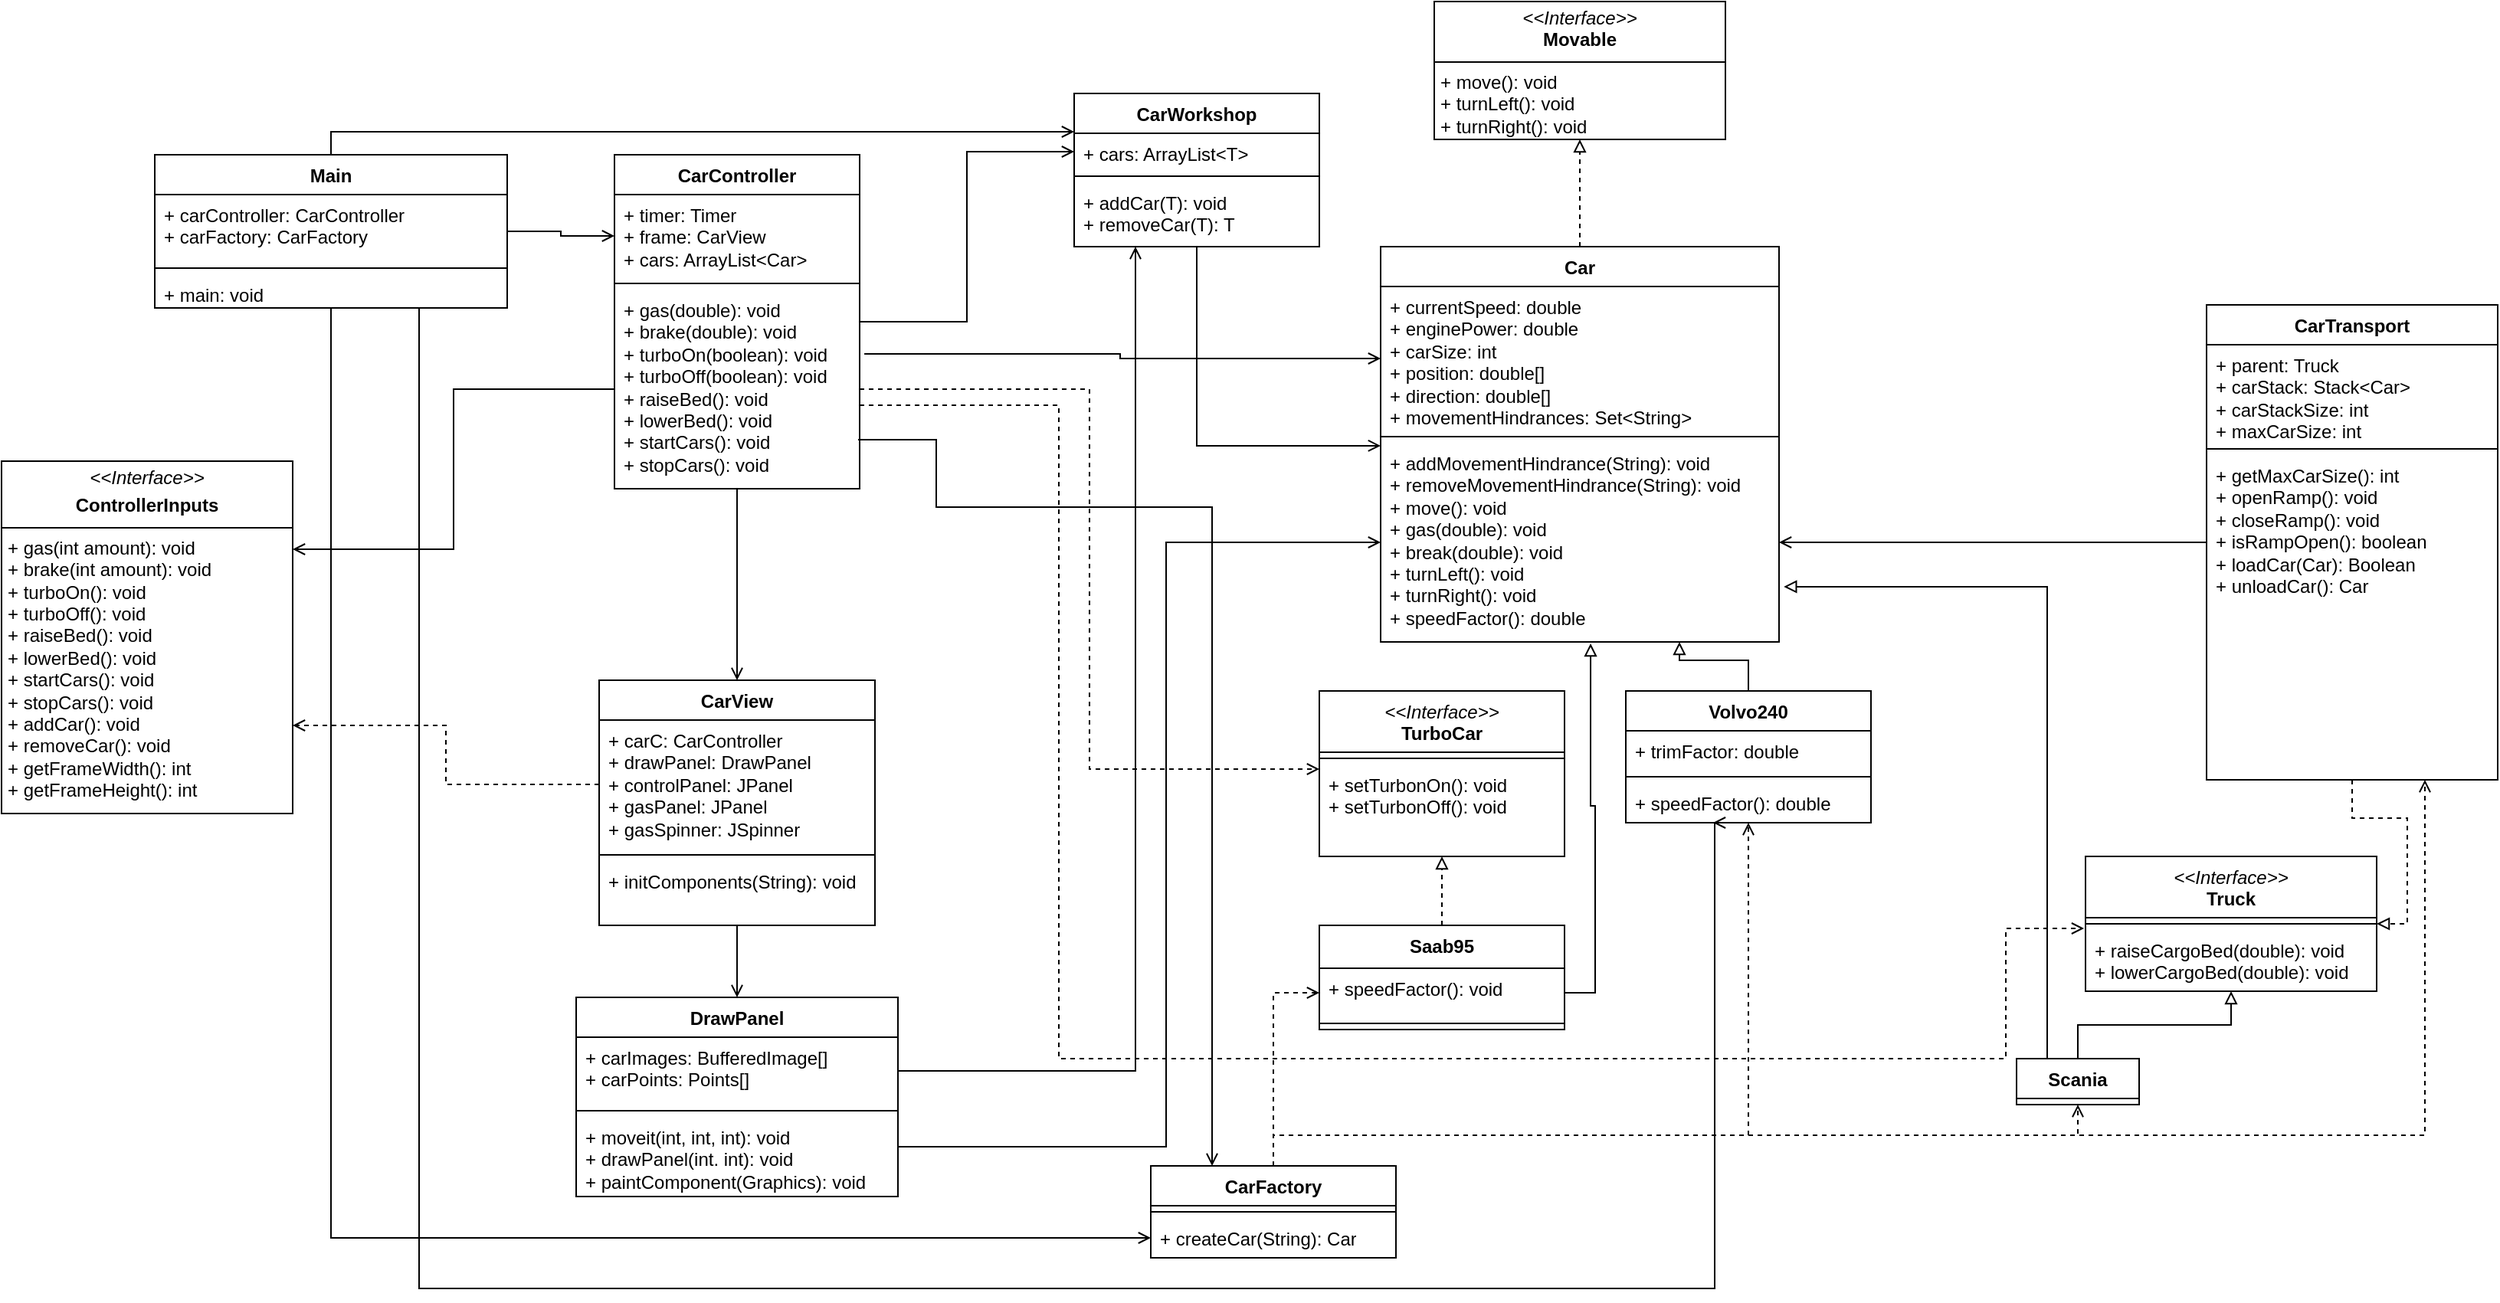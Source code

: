 <mxfile version="26.0.15">
  <diagram name="Page-1" id="e7e014a7-5840-1c2e-5031-d8a46d1fe8dd">
    <mxGraphModel dx="2537" dy="1616" grid="1" gridSize="10" guides="1" tooltips="1" connect="1" arrows="1" fold="1" page="1" pageScale="1" pageWidth="1169" pageHeight="826" background="none" math="0" shadow="0">
      <root>
        <mxCell id="0" />
        <mxCell id="1" parent="0" />
        <mxCell id="U5L8bIT946rRlEJdHNtD-132" style="edgeStyle=orthogonalEdgeStyle;rounded=0;orthogonalLoop=1;jettySize=auto;html=1;exitX=0.5;exitY=0;exitDx=0;exitDy=0;entryX=0.5;entryY=1;entryDx=0;entryDy=0;endArrow=block;endFill=0;dashed=1;" parent="1" source="U5L8bIT946rRlEJdHNtD-73" target="U5L8bIT946rRlEJdHNtD-166" edge="1">
          <mxGeometry relative="1" as="geometry">
            <mxPoint x="570" y="-180" as="targetPoint" />
          </mxGeometry>
        </mxCell>
        <mxCell id="U5L8bIT946rRlEJdHNtD-73" value="Car" style="swimlane;fontStyle=1;align=center;verticalAlign=top;childLayout=stackLayout;horizontal=1;startSize=26;horizontalStack=0;resizeParent=1;resizeParentMax=0;resizeLast=0;collapsible=1;marginBottom=0;whiteSpace=wrap;html=1;" parent="1" vertex="1">
          <mxGeometry x="440" y="-30" width="260" height="258" as="geometry" />
        </mxCell>
        <mxCell id="U5L8bIT946rRlEJdHNtD-74" value="&lt;div&gt;+ currentSpeed: double&lt;/div&gt;&lt;div&gt;+ enginePower: double&lt;/div&gt;&lt;div&gt;+ carSize: int&lt;div&gt;&lt;/div&gt;&lt;div&gt;+ position: double[]&lt;/div&gt;&lt;div&gt;+ direction: double[]&lt;div&gt;+ movementHindrances: Set&amp;lt;String&amp;gt;&lt;/div&gt;&lt;/div&gt;&lt;/div&gt;" style="text;strokeColor=none;fillColor=none;align=left;verticalAlign=top;spacingLeft=4;spacingRight=4;overflow=hidden;rotatable=0;points=[[0,0.5],[1,0.5]];portConstraint=eastwest;whiteSpace=wrap;html=1;" parent="U5L8bIT946rRlEJdHNtD-73" vertex="1">
          <mxGeometry y="26" width="260" height="94" as="geometry" />
        </mxCell>
        <mxCell id="U5L8bIT946rRlEJdHNtD-75" value="" style="line;strokeWidth=1;fillColor=none;align=left;verticalAlign=middle;spacingTop=-1;spacingLeft=3;spacingRight=3;rotatable=0;labelPosition=right;points=[];portConstraint=eastwest;strokeColor=inherit;" parent="U5L8bIT946rRlEJdHNtD-73" vertex="1">
          <mxGeometry y="120" width="260" height="8" as="geometry" />
        </mxCell>
        <mxCell id="U5L8bIT946rRlEJdHNtD-76" value="&lt;div&gt;+ addMovementHindrance(String): void&lt;/div&gt;&lt;div&gt;&lt;div&gt;+ removeMovementHindrance(String): void&lt;br&gt;&lt;div&gt;+ move(): void&lt;/div&gt;&lt;div&gt;&lt;div&gt;+ gas(double): void&lt;/div&gt;&lt;div&gt;&lt;div&gt;+ break(double): void&lt;/div&gt;&lt;div&gt;+ turnLeft(): void&lt;/div&gt;&lt;div&gt;+ turnRight(): void&lt;/div&gt;&lt;/div&gt;+ speedFactor(): double&lt;/div&gt;&lt;/div&gt;&lt;/div&gt;" style="text;strokeColor=none;fillColor=none;align=left;verticalAlign=top;spacingLeft=4;spacingRight=4;overflow=hidden;rotatable=0;points=[[0,0.5],[1,0.5]];portConstraint=eastwest;whiteSpace=wrap;html=1;" parent="U5L8bIT946rRlEJdHNtD-73" vertex="1">
          <mxGeometry y="128" width="260" height="130" as="geometry" />
        </mxCell>
        <mxCell id="yrOVRIiMDCrw_vPQ0-g4-5" style="edgeStyle=orthogonalEdgeStyle;rounded=0;orthogonalLoop=1;jettySize=auto;html=1;exitX=0.5;exitY=1;exitDx=0;exitDy=0;entryX=0.5;entryY=0;entryDx=0;entryDy=0;endArrow=open;endFill=0;" edge="1" parent="1" source="U5L8bIT946rRlEJdHNtD-78" target="U5L8bIT946rRlEJdHNtD-90">
          <mxGeometry relative="1" as="geometry" />
        </mxCell>
        <mxCell id="yrOVRIiMDCrw_vPQ0-g4-11" style="edgeStyle=orthogonalEdgeStyle;rounded=0;orthogonalLoop=1;jettySize=auto;html=1;exitX=1.019;exitY=0.323;exitDx=0;exitDy=0;entryX=0;entryY=0.5;entryDx=0;entryDy=0;exitPerimeter=0;endArrow=open;endFill=0;" edge="1" parent="1" source="U5L8bIT946rRlEJdHNtD-81" target="U5L8bIT946rRlEJdHNtD-74">
          <mxGeometry relative="1" as="geometry" />
        </mxCell>
        <mxCell id="yrOVRIiMDCrw_vPQ0-g4-15" style="edgeStyle=orthogonalEdgeStyle;rounded=0;orthogonalLoop=1;jettySize=auto;html=1;exitX=1;exitY=0.75;exitDx=0;exitDy=0;entryX=-0.005;entryY=-0.025;entryDx=0;entryDy=0;endArrow=open;endFill=0;dashed=1;entryPerimeter=0;" edge="1" parent="1" source="U5L8bIT946rRlEJdHNtD-78" target="U5L8bIT946rRlEJdHNtD-137">
          <mxGeometry relative="1" as="geometry">
            <Array as="points">
              <mxPoint x="230" y="74" />
              <mxPoint x="230" y="500" />
              <mxPoint x="848" y="500" />
              <mxPoint x="848" y="415" />
            </Array>
          </mxGeometry>
        </mxCell>
        <mxCell id="U5L8bIT946rRlEJdHNtD-78" value="&lt;div&gt;CarController&lt;/div&gt;" style="swimlane;fontStyle=1;align=center;verticalAlign=top;childLayout=stackLayout;horizontal=1;startSize=26;horizontalStack=0;resizeParent=1;resizeParentMax=0;resizeLast=0;collapsible=1;marginBottom=0;whiteSpace=wrap;html=1;" parent="1" vertex="1">
          <mxGeometry x="-60" y="-90" width="160" height="218" as="geometry" />
        </mxCell>
        <mxCell id="U5L8bIT946rRlEJdHNtD-79" value="&lt;div&gt;+ timer: Timer&lt;/div&gt;&lt;div&gt;+ frame: CarView&lt;/div&gt;&lt;div&gt;+ cars: ArrayList&amp;lt;Car&amp;gt;&lt;/div&gt;" style="text;strokeColor=none;fillColor=none;align=left;verticalAlign=top;spacingLeft=4;spacingRight=4;overflow=hidden;rotatable=0;points=[[0,0.5],[1,0.5]];portConstraint=eastwest;whiteSpace=wrap;html=1;" parent="U5L8bIT946rRlEJdHNtD-78" vertex="1">
          <mxGeometry y="26" width="160" height="54" as="geometry" />
        </mxCell>
        <mxCell id="U5L8bIT946rRlEJdHNtD-80" value="" style="line;strokeWidth=1;fillColor=none;align=left;verticalAlign=middle;spacingTop=-1;spacingLeft=3;spacingRight=3;rotatable=0;labelPosition=right;points=[];portConstraint=eastwest;strokeColor=inherit;" parent="U5L8bIT946rRlEJdHNtD-78" vertex="1">
          <mxGeometry y="80" width="160" height="8" as="geometry" />
        </mxCell>
        <mxCell id="U5L8bIT946rRlEJdHNtD-81" value="&lt;div&gt;+ gas(double): void&lt;/div&gt;&lt;div&gt;+ brake(double): void&lt;/div&gt;&lt;div&gt;+ turboOn(boolean): void&lt;/div&gt;&lt;div&gt;+ turboOff(boolean): void&lt;/div&gt;&lt;div&gt;+ raiseBed(): void&lt;/div&gt;&lt;div&gt;+ lowerBed(): void&lt;/div&gt;&lt;div&gt;+ startCars(): void&lt;/div&gt;&lt;div&gt;+ stopCars(): void&lt;/div&gt;" style="text;strokeColor=none;fillColor=none;align=left;verticalAlign=top;spacingLeft=4;spacingRight=4;overflow=hidden;rotatable=0;points=[[0,0.5],[1,0.5]];portConstraint=eastwest;whiteSpace=wrap;html=1;" parent="U5L8bIT946rRlEJdHNtD-78" vertex="1">
          <mxGeometry y="88" width="160" height="130" as="geometry" />
        </mxCell>
        <mxCell id="U5L8bIT946rRlEJdHNtD-142" style="edgeStyle=orthogonalEdgeStyle;rounded=0;orthogonalLoop=1;jettySize=auto;html=1;entryX=1;entryY=0.5;entryDx=0;entryDy=0;endArrow=block;endFill=0;exitX=0.5;exitY=1;exitDx=0;exitDy=0;dashed=1;" parent="1" source="U5L8bIT946rRlEJdHNtD-86" target="U5L8bIT946rRlEJdHNtD-134" edge="1">
          <mxGeometry relative="1" as="geometry">
            <mxPoint x="1095" y="300" as="sourcePoint" />
          </mxGeometry>
        </mxCell>
        <mxCell id="U5L8bIT946rRlEJdHNtD-86" value="CarTransport" style="swimlane;fontStyle=1;align=center;verticalAlign=top;childLayout=stackLayout;horizontal=1;startSize=26;horizontalStack=0;resizeParent=1;resizeParentMax=0;resizeLast=0;collapsible=1;marginBottom=0;whiteSpace=wrap;html=1;" parent="1" vertex="1">
          <mxGeometry x="979" y="8" width="190" height="310" as="geometry" />
        </mxCell>
        <mxCell id="U5L8bIT946rRlEJdHNtD-87" value="&lt;div&gt;+ parent: Truck&lt;/div&gt;&lt;div&gt;+ carStack: Stack&amp;lt;Car&amp;gt;&lt;/div&gt;&lt;div&gt;+ carStackSize: int&lt;/div&gt;&lt;div&gt;+ maxCarSize: int&lt;/div&gt;" style="text;strokeColor=none;fillColor=none;align=left;verticalAlign=top;spacingLeft=4;spacingRight=4;overflow=hidden;rotatable=0;points=[[0,0.5],[1,0.5]];portConstraint=eastwest;whiteSpace=wrap;html=1;" parent="U5L8bIT946rRlEJdHNtD-86" vertex="1">
          <mxGeometry y="26" width="190" height="64" as="geometry" />
        </mxCell>
        <mxCell id="U5L8bIT946rRlEJdHNtD-88" value="" style="line;strokeWidth=1;fillColor=none;align=left;verticalAlign=middle;spacingTop=-1;spacingLeft=3;spacingRight=3;rotatable=0;labelPosition=right;points=[];portConstraint=eastwest;strokeColor=inherit;" parent="U5L8bIT946rRlEJdHNtD-86" vertex="1">
          <mxGeometry y="90" width="190" height="8" as="geometry" />
        </mxCell>
        <mxCell id="U5L8bIT946rRlEJdHNtD-89" value="&lt;div&gt;+ getMaxCarSize(): int&lt;/div&gt;&lt;div&gt;&lt;div&gt;&lt;div&gt;+ openRamp(): void&lt;/div&gt;&lt;div&gt;+ closeRamp(): void&lt;/div&gt;&lt;div&gt;+ isRampOpen(): boolean&lt;/div&gt;&lt;div&gt;+ loadCar(Car): Boolean&lt;/div&gt;&lt;div&gt;+ unloadCar(): Car&lt;/div&gt;&lt;/div&gt;&lt;/div&gt;" style="text;strokeColor=none;fillColor=none;align=left;verticalAlign=top;spacingLeft=4;spacingRight=4;overflow=hidden;rotatable=0;points=[[0,0.5],[1,0.5]];portConstraint=eastwest;whiteSpace=wrap;html=1;" parent="U5L8bIT946rRlEJdHNtD-86" vertex="1">
          <mxGeometry y="98" width="190" height="212" as="geometry" />
        </mxCell>
        <mxCell id="yrOVRIiMDCrw_vPQ0-g4-14" style="edgeStyle=orthogonalEdgeStyle;rounded=0;orthogonalLoop=1;jettySize=auto;html=1;exitX=0.5;exitY=1;exitDx=0;exitDy=0;entryX=0.5;entryY=0;entryDx=0;entryDy=0;endArrow=open;endFill=0;" edge="1" parent="1" source="U5L8bIT946rRlEJdHNtD-90" target="U5L8bIT946rRlEJdHNtD-98">
          <mxGeometry relative="1" as="geometry" />
        </mxCell>
        <mxCell id="U5L8bIT946rRlEJdHNtD-90" value="CarView" style="swimlane;fontStyle=1;align=center;verticalAlign=top;childLayout=stackLayout;horizontal=1;startSize=26;horizontalStack=0;resizeParent=1;resizeParentMax=0;resizeLast=0;collapsible=1;marginBottom=0;whiteSpace=wrap;html=1;" parent="1" vertex="1">
          <mxGeometry x="-70" y="253" width="180" height="160" as="geometry" />
        </mxCell>
        <mxCell id="U5L8bIT946rRlEJdHNtD-91" value="&lt;div&gt;+ carC: CarController&lt;/div&gt;&lt;div&gt;+ drawPanel: DrawPanel&lt;/div&gt;&lt;div&gt;+ controlPanel: JPanel&lt;/div&gt;&lt;div&gt;&lt;div&gt;+ gasPanel: JPanel&lt;/div&gt;&lt;div&gt;&lt;div&gt;+ gasSpinner: JSpinner&lt;/div&gt;&lt;br&gt;&lt;/div&gt;&lt;/div&gt;" style="text;strokeColor=none;fillColor=none;align=left;verticalAlign=top;spacingLeft=4;spacingRight=4;overflow=hidden;rotatable=0;points=[[0,0.5],[1,0.5]];portConstraint=eastwest;whiteSpace=wrap;html=1;" parent="U5L8bIT946rRlEJdHNtD-90" vertex="1">
          <mxGeometry y="26" width="180" height="84" as="geometry" />
        </mxCell>
        <mxCell id="U5L8bIT946rRlEJdHNtD-92" value="" style="line;strokeWidth=1;fillColor=none;align=left;verticalAlign=middle;spacingTop=-1;spacingLeft=3;spacingRight=3;rotatable=0;labelPosition=right;points=[];portConstraint=eastwest;strokeColor=inherit;" parent="U5L8bIT946rRlEJdHNtD-90" vertex="1">
          <mxGeometry y="110" width="180" height="8" as="geometry" />
        </mxCell>
        <mxCell id="U5L8bIT946rRlEJdHNtD-93" value="&lt;div&gt;+ initComponents(String): void&lt;/div&gt;" style="text;strokeColor=none;fillColor=none;align=left;verticalAlign=top;spacingLeft=4;spacingRight=4;overflow=hidden;rotatable=0;points=[[0,0.5],[1,0.5]];portConstraint=eastwest;whiteSpace=wrap;html=1;" parent="U5L8bIT946rRlEJdHNtD-90" vertex="1">
          <mxGeometry y="118" width="180" height="42" as="geometry" />
        </mxCell>
        <mxCell id="U5L8bIT946rRlEJdHNtD-94" value="CarWorkshop" style="swimlane;fontStyle=1;align=center;verticalAlign=top;childLayout=stackLayout;horizontal=1;startSize=26;horizontalStack=0;resizeParent=1;resizeParentMax=0;resizeLast=0;collapsible=1;marginBottom=0;whiteSpace=wrap;html=1;" parent="1" vertex="1">
          <mxGeometry x="240" y="-130" width="160" height="100" as="geometry" />
        </mxCell>
        <mxCell id="U5L8bIT946rRlEJdHNtD-95" value="&lt;div&gt;+ cars: ArrayList&amp;lt;T&amp;gt;&lt;/div&gt;" style="text;strokeColor=none;fillColor=none;align=left;verticalAlign=top;spacingLeft=4;spacingRight=4;overflow=hidden;rotatable=0;points=[[0,0.5],[1,0.5]];portConstraint=eastwest;whiteSpace=wrap;html=1;" parent="U5L8bIT946rRlEJdHNtD-94" vertex="1">
          <mxGeometry y="26" width="160" height="24" as="geometry" />
        </mxCell>
        <mxCell id="U5L8bIT946rRlEJdHNtD-96" value="" style="line;strokeWidth=1;fillColor=none;align=left;verticalAlign=middle;spacingTop=-1;spacingLeft=3;spacingRight=3;rotatable=0;labelPosition=right;points=[];portConstraint=eastwest;strokeColor=inherit;" parent="U5L8bIT946rRlEJdHNtD-94" vertex="1">
          <mxGeometry y="50" width="160" height="8" as="geometry" />
        </mxCell>
        <mxCell id="U5L8bIT946rRlEJdHNtD-97" value="&lt;div&gt;+ addCar(T): void&lt;/div&gt;&lt;div&gt;+ removeCar(T): T&lt;/div&gt;" style="text;strokeColor=none;fillColor=none;align=left;verticalAlign=top;spacingLeft=4;spacingRight=4;overflow=hidden;rotatable=0;points=[[0,0.5],[1,0.5]];portConstraint=eastwest;whiteSpace=wrap;html=1;" parent="U5L8bIT946rRlEJdHNtD-94" vertex="1">
          <mxGeometry y="58" width="160" height="42" as="geometry" />
        </mxCell>
        <mxCell id="U5L8bIT946rRlEJdHNtD-98" value="DrawPanel" style="swimlane;fontStyle=1;align=center;verticalAlign=top;childLayout=stackLayout;horizontal=1;startSize=26;horizontalStack=0;resizeParent=1;resizeParentMax=0;resizeLast=0;collapsible=1;marginBottom=0;whiteSpace=wrap;html=1;" parent="1" vertex="1">
          <mxGeometry x="-85" y="460" width="210" height="130" as="geometry" />
        </mxCell>
        <mxCell id="U5L8bIT946rRlEJdHNtD-99" value="&lt;div&gt;+ carImages: BufferedImage[]&lt;/div&gt;&lt;div&gt;+ carPoints: Points[]&lt;/div&gt;" style="text;strokeColor=none;fillColor=none;align=left;verticalAlign=top;spacingLeft=4;spacingRight=4;overflow=hidden;rotatable=0;points=[[0,0.5],[1,0.5]];portConstraint=eastwest;whiteSpace=wrap;html=1;" parent="U5L8bIT946rRlEJdHNtD-98" vertex="1">
          <mxGeometry y="26" width="210" height="44" as="geometry" />
        </mxCell>
        <mxCell id="U5L8bIT946rRlEJdHNtD-100" value="" style="line;strokeWidth=1;fillColor=none;align=left;verticalAlign=middle;spacingTop=-1;spacingLeft=3;spacingRight=3;rotatable=0;labelPosition=right;points=[];portConstraint=eastwest;strokeColor=inherit;" parent="U5L8bIT946rRlEJdHNtD-98" vertex="1">
          <mxGeometry y="70" width="210" height="8" as="geometry" />
        </mxCell>
        <mxCell id="U5L8bIT946rRlEJdHNtD-101" value="&lt;div&gt;+ moveit(int, int, int): void&lt;/div&gt;&lt;div&gt;+ drawPanel(int. int): void&lt;/div&gt;&lt;div&gt;+ paintComponent(Graphics): void&lt;/div&gt;" style="text;strokeColor=none;fillColor=none;align=left;verticalAlign=top;spacingLeft=4;spacingRight=4;overflow=hidden;rotatable=0;points=[[0,0.5],[1,0.5]];portConstraint=eastwest;whiteSpace=wrap;html=1;" parent="U5L8bIT946rRlEJdHNtD-98" vertex="1">
          <mxGeometry y="78" width="210" height="52" as="geometry" />
        </mxCell>
        <mxCell id="U5L8bIT946rRlEJdHNtD-130" style="edgeStyle=orthogonalEdgeStyle;rounded=0;orthogonalLoop=1;jettySize=auto;html=1;exitX=0.5;exitY=0;exitDx=0;exitDy=0;entryX=0.5;entryY=1;entryDx=0;entryDy=0;endArrow=block;endFill=0;dashed=1;" parent="1" source="yrOVRIiMDCrw_vPQ0-g4-20" target="U5L8bIT946rRlEJdHNtD-115" edge="1">
          <mxGeometry relative="1" as="geometry">
            <mxPoint x="480" y="450" as="sourcePoint" />
          </mxGeometry>
        </mxCell>
        <mxCell id="U5L8bIT946rRlEJdHNtD-140" style="edgeStyle=orthogonalEdgeStyle;rounded=0;orthogonalLoop=1;jettySize=auto;html=1;exitX=0.5;exitY=0;exitDx=0;exitDy=0;entryX=0.5;entryY=1;entryDx=0;entryDy=0;endArrow=block;endFill=0;" parent="1" source="U5L8bIT946rRlEJdHNtD-107" target="U5L8bIT946rRlEJdHNtD-134" edge="1">
          <mxGeometry relative="1" as="geometry" />
        </mxCell>
        <mxCell id="U5L8bIT946rRlEJdHNtD-107" value="Scania" style="swimlane;fontStyle=1;align=center;verticalAlign=top;childLayout=stackLayout;horizontal=1;startSize=26;horizontalStack=0;resizeParent=1;resizeParentMax=0;resizeLast=0;collapsible=1;marginBottom=0;whiteSpace=wrap;html=1;" parent="1" vertex="1" collapsed="1">
          <mxGeometry x="855" y="500" width="80" height="30" as="geometry">
            <mxRectangle x="800" y="480" width="160" height="86" as="alternateBounds" />
          </mxGeometry>
        </mxCell>
        <mxCell id="U5L8bIT946rRlEJdHNtD-108" value="+ field: type" style="text;strokeColor=none;fillColor=none;align=left;verticalAlign=top;spacingLeft=4;spacingRight=4;overflow=hidden;rotatable=0;points=[[0,0.5],[1,0.5]];portConstraint=eastwest;whiteSpace=wrap;html=1;" parent="U5L8bIT946rRlEJdHNtD-107" vertex="1">
          <mxGeometry y="26" width="160" height="26" as="geometry" />
        </mxCell>
        <mxCell id="U5L8bIT946rRlEJdHNtD-109" value="" style="line;strokeWidth=1;fillColor=none;align=left;verticalAlign=middle;spacingTop=-1;spacingLeft=3;spacingRight=3;rotatable=0;labelPosition=right;points=[];portConstraint=eastwest;strokeColor=inherit;" parent="U5L8bIT946rRlEJdHNtD-107" vertex="1">
          <mxGeometry y="52" width="160" height="8" as="geometry" />
        </mxCell>
        <mxCell id="U5L8bIT946rRlEJdHNtD-110" value="+ method(type): type" style="text;strokeColor=none;fillColor=none;align=left;verticalAlign=top;spacingLeft=4;spacingRight=4;overflow=hidden;rotatable=0;points=[[0,0.5],[1,0.5]];portConstraint=eastwest;whiteSpace=wrap;html=1;" parent="U5L8bIT946rRlEJdHNtD-107" vertex="1">
          <mxGeometry y="60" width="160" height="26" as="geometry" />
        </mxCell>
        <mxCell id="U5L8bIT946rRlEJdHNtD-128" style="edgeStyle=orthogonalEdgeStyle;rounded=0;orthogonalLoop=1;jettySize=auto;html=1;exitX=0.5;exitY=0;exitDx=0;exitDy=0;entryX=0.75;entryY=1;entryDx=0;entryDy=0;endArrow=block;endFill=0;" parent="1" source="U5L8bIT946rRlEJdHNtD-111" target="U5L8bIT946rRlEJdHNtD-73" edge="1">
          <mxGeometry relative="1" as="geometry" />
        </mxCell>
        <mxCell id="U5L8bIT946rRlEJdHNtD-111" value="Volvo240" style="swimlane;fontStyle=1;align=center;verticalAlign=top;childLayout=stackLayout;horizontal=1;startSize=26;horizontalStack=0;resizeParent=1;resizeParentMax=0;resizeLast=0;collapsible=1;marginBottom=0;whiteSpace=wrap;html=1;" parent="1" vertex="1">
          <mxGeometry x="600" y="260" width="160" height="86" as="geometry" />
        </mxCell>
        <mxCell id="U5L8bIT946rRlEJdHNtD-112" value="+ trimFactor: double" style="text;strokeColor=none;fillColor=none;align=left;verticalAlign=top;spacingLeft=4;spacingRight=4;overflow=hidden;rotatable=0;points=[[0,0.5],[1,0.5]];portConstraint=eastwest;whiteSpace=wrap;html=1;" parent="U5L8bIT946rRlEJdHNtD-111" vertex="1">
          <mxGeometry y="26" width="160" height="26" as="geometry" />
        </mxCell>
        <mxCell id="U5L8bIT946rRlEJdHNtD-113" value="" style="line;strokeWidth=1;fillColor=none;align=left;verticalAlign=middle;spacingTop=-1;spacingLeft=3;spacingRight=3;rotatable=0;labelPosition=right;points=[];portConstraint=eastwest;strokeColor=inherit;" parent="U5L8bIT946rRlEJdHNtD-111" vertex="1">
          <mxGeometry y="52" width="160" height="8" as="geometry" />
        </mxCell>
        <mxCell id="U5L8bIT946rRlEJdHNtD-114" value="+ speedFactor(): double" style="text;strokeColor=none;fillColor=none;align=left;verticalAlign=top;spacingLeft=4;spacingRight=4;overflow=hidden;rotatable=0;points=[[0,0.5],[1,0.5]];portConstraint=eastwest;whiteSpace=wrap;html=1;" parent="U5L8bIT946rRlEJdHNtD-111" vertex="1">
          <mxGeometry y="60" width="160" height="26" as="geometry" />
        </mxCell>
        <mxCell id="U5L8bIT946rRlEJdHNtD-115" value="&lt;i&gt;&lt;span style=&quot;font-weight: normal;&quot;&gt;&amp;lt;&amp;lt;Interface&amp;gt;&amp;gt;&lt;/span&gt;&lt;/i&gt;&lt;div&gt;TurboCar&lt;/div&gt;" style="swimlane;fontStyle=1;align=center;verticalAlign=top;childLayout=stackLayout;horizontal=1;startSize=40;horizontalStack=0;resizeParent=1;resizeParentMax=0;resizeLast=0;collapsible=1;marginBottom=0;whiteSpace=wrap;html=1;" parent="1" vertex="1">
          <mxGeometry x="400" y="260" width="160" height="108" as="geometry" />
        </mxCell>
        <mxCell id="U5L8bIT946rRlEJdHNtD-117" value="" style="line;strokeWidth=1;fillColor=none;align=left;verticalAlign=middle;spacingTop=-1;spacingLeft=3;spacingRight=3;rotatable=0;labelPosition=right;points=[];portConstraint=eastwest;strokeColor=inherit;" parent="U5L8bIT946rRlEJdHNtD-115" vertex="1">
          <mxGeometry y="40" width="160" height="8" as="geometry" />
        </mxCell>
        <mxCell id="U5L8bIT946rRlEJdHNtD-118" value="&lt;div&gt;+ setTurbonOn(): void&lt;/div&gt;&lt;div&gt;+ setTurbonOff(): void&lt;/div&gt;&lt;div&gt;&lt;br&gt;&lt;/div&gt;" style="text;strokeColor=none;fillColor=none;align=left;verticalAlign=top;spacingLeft=4;spacingRight=4;overflow=hidden;rotatable=0;points=[[0,0.5],[1,0.5]];portConstraint=eastwest;whiteSpace=wrap;html=1;" parent="U5L8bIT946rRlEJdHNtD-115" vertex="1">
          <mxGeometry y="48" width="160" height="60" as="geometry" />
        </mxCell>
        <mxCell id="U5L8bIT946rRlEJdHNtD-134" value="&lt;i&gt;&lt;span style=&quot;font-weight: normal;&quot;&gt;&amp;lt;&amp;lt;Interface&amp;gt;&amp;gt;&lt;/span&gt;&lt;/i&gt;&lt;div&gt;Truck&lt;/div&gt;" style="swimlane;fontStyle=1;align=center;verticalAlign=top;childLayout=stackLayout;horizontal=1;startSize=40;horizontalStack=0;resizeParent=1;resizeParentMax=0;resizeLast=0;collapsible=1;marginBottom=0;whiteSpace=wrap;html=1;" parent="1" vertex="1">
          <mxGeometry x="900" y="368" width="190" height="88" as="geometry" />
        </mxCell>
        <mxCell id="U5L8bIT946rRlEJdHNtD-136" value="" style="line;strokeWidth=1;fillColor=none;align=left;verticalAlign=middle;spacingTop=-1;spacingLeft=3;spacingRight=3;rotatable=0;labelPosition=right;points=[];portConstraint=eastwest;strokeColor=inherit;" parent="U5L8bIT946rRlEJdHNtD-134" vertex="1">
          <mxGeometry y="40" width="190" height="8" as="geometry" />
        </mxCell>
        <mxCell id="U5L8bIT946rRlEJdHNtD-137" value="&lt;div&gt;+ raiseCargoBed(double): void&lt;br&gt;&lt;/div&gt;&lt;div&gt;+ lowerCargoBed(double): void&lt;/div&gt;" style="text;strokeColor=none;fillColor=none;align=left;verticalAlign=top;spacingLeft=4;spacingRight=4;overflow=hidden;rotatable=0;points=[[0,0.5],[1,0.5]];portConstraint=eastwest;whiteSpace=wrap;html=1;" parent="U5L8bIT946rRlEJdHNtD-134" vertex="1">
          <mxGeometry y="48" width="190" height="40" as="geometry" />
        </mxCell>
        <mxCell id="U5L8bIT946rRlEJdHNtD-166" value="&lt;p style=&quot;margin:0px;margin-top:4px;text-align:center;&quot;&gt;&lt;i&gt;&amp;lt;&amp;lt;Interface&amp;gt;&amp;gt;&lt;/i&gt;&lt;br&gt;&lt;b&gt;Movable&lt;/b&gt;&lt;/p&gt;&lt;hr size=&quot;1&quot; style=&quot;border-style:solid;&quot;&gt;&lt;p style=&quot;margin:0px;margin-left:4px;&quot;&gt;+ move(): void&lt;br&gt;+ turnLeft(): void&lt;br&gt;+ turnRight(): void&lt;/p&gt;" style="verticalAlign=top;align=left;overflow=fill;html=1;whiteSpace=wrap;" parent="1" vertex="1">
          <mxGeometry x="475" y="-190" width="190" height="90" as="geometry" />
        </mxCell>
        <mxCell id="yrOVRIiMDCrw_vPQ0-g4-8" style="edgeStyle=orthogonalEdgeStyle;rounded=0;orthogonalLoop=1;jettySize=auto;html=1;exitX=0.5;exitY=1;exitDx=0;exitDy=0;entryX=0;entryY=0.5;entryDx=0;entryDy=0;endArrow=open;endFill=0;" edge="1" parent="1" source="VItDokl8U09HRBnzPB0M-3" target="AOWAe443CHjPLsmgRQvE-4">
          <mxGeometry relative="1" as="geometry" />
        </mxCell>
        <mxCell id="yrOVRIiMDCrw_vPQ0-g4-9" style="edgeStyle=orthogonalEdgeStyle;rounded=0;orthogonalLoop=1;jettySize=auto;html=1;exitX=1;exitY=0.5;exitDx=0;exitDy=0;entryX=0;entryY=0.5;entryDx=0;entryDy=0;endArrow=open;endFill=0;" edge="1" parent="1" source="VItDokl8U09HRBnzPB0M-3" target="U5L8bIT946rRlEJdHNtD-79">
          <mxGeometry relative="1" as="geometry" />
        </mxCell>
        <mxCell id="yrOVRIiMDCrw_vPQ0-g4-13" style="edgeStyle=orthogonalEdgeStyle;rounded=0;orthogonalLoop=1;jettySize=auto;html=1;exitX=0.5;exitY=0;exitDx=0;exitDy=0;entryX=0;entryY=0.25;entryDx=0;entryDy=0;endArrow=open;endFill=0;" edge="1" parent="1" source="VItDokl8U09HRBnzPB0M-3" target="U5L8bIT946rRlEJdHNtD-94">
          <mxGeometry relative="1" as="geometry">
            <Array as="points">
              <mxPoint x="-245" y="-105" />
            </Array>
          </mxGeometry>
        </mxCell>
        <mxCell id="yrOVRIiMDCrw_vPQ0-g4-17" style="edgeStyle=orthogonalEdgeStyle;rounded=0;orthogonalLoop=1;jettySize=auto;html=1;exitX=0.75;exitY=1;exitDx=0;exitDy=0;entryX=0.356;entryY=1;entryDx=0;entryDy=0;endArrow=open;endFill=0;entryPerimeter=0;" edge="1" parent="1" source="VItDokl8U09HRBnzPB0M-3" target="U5L8bIT946rRlEJdHNtD-114">
          <mxGeometry relative="1" as="geometry">
            <mxPoint x="657.5" y="480" as="targetPoint" />
            <Array as="points">
              <mxPoint x="-187" y="650" />
              <mxPoint x="658" y="650" />
            </Array>
          </mxGeometry>
        </mxCell>
        <mxCell id="VItDokl8U09HRBnzPB0M-3" value="Main" style="swimlane;fontStyle=1;align=center;verticalAlign=top;childLayout=stackLayout;horizontal=1;startSize=26;horizontalStack=0;resizeParent=1;resizeParentMax=0;resizeLast=0;collapsible=1;marginBottom=0;whiteSpace=wrap;html=1;" parent="1" vertex="1">
          <mxGeometry x="-360" y="-90" width="230" height="100" as="geometry" />
        </mxCell>
        <mxCell id="VItDokl8U09HRBnzPB0M-4" value="&lt;div&gt;+ carController: CarController&lt;/div&gt;&lt;div&gt;+ carFactory: CarFactory&lt;/div&gt;" style="text;strokeColor=none;fillColor=none;align=left;verticalAlign=top;spacingLeft=4;spacingRight=4;overflow=hidden;rotatable=0;points=[[0,0.5],[1,0.5]];portConstraint=eastwest;whiteSpace=wrap;html=1;" parent="VItDokl8U09HRBnzPB0M-3" vertex="1">
          <mxGeometry y="26" width="230" height="44" as="geometry" />
        </mxCell>
        <mxCell id="VItDokl8U09HRBnzPB0M-5" value="" style="line;strokeWidth=1;fillColor=none;align=left;verticalAlign=middle;spacingTop=-1;spacingLeft=3;spacingRight=3;rotatable=0;labelPosition=right;points=[];portConstraint=eastwest;strokeColor=inherit;" parent="VItDokl8U09HRBnzPB0M-3" vertex="1">
          <mxGeometry y="70" width="230" height="8" as="geometry" />
        </mxCell>
        <mxCell id="VItDokl8U09HRBnzPB0M-6" value="&lt;div&gt;+ main: void&lt;/div&gt;" style="text;strokeColor=none;fillColor=none;align=left;verticalAlign=top;spacingLeft=4;spacingRight=4;overflow=hidden;rotatable=0;points=[[0,0.5],[1,0.5]];portConstraint=eastwest;whiteSpace=wrap;html=1;" parent="VItDokl8U09HRBnzPB0M-3" vertex="1">
          <mxGeometry y="78" width="230" height="22" as="geometry" />
        </mxCell>
        <mxCell id="VItDokl8U09HRBnzPB0M-12" style="edgeStyle=orthogonalEdgeStyle;rounded=0;orthogonalLoop=1;jettySize=auto;html=1;entryX=1;entryY=0.5;entryDx=0;entryDy=0;endArrow=open;endFill=0;" parent="1" source="U5L8bIT946rRlEJdHNtD-86" target="U5L8bIT946rRlEJdHNtD-76" edge="1">
          <mxGeometry relative="1" as="geometry" />
        </mxCell>
        <mxCell id="AOWAe443CHjPLsmgRQvE-9" style="edgeStyle=orthogonalEdgeStyle;rounded=0;orthogonalLoop=1;jettySize=auto;html=1;dashed=1;endArrow=open;endFill=0;entryX=0.5;entryY=1;entryDx=0;entryDy=0;" parent="1" source="AOWAe443CHjPLsmgRQvE-1" target="U5L8bIT946rRlEJdHNtD-111" edge="1">
          <mxGeometry relative="1" as="geometry">
            <mxPoint x="690" y="370" as="targetPoint" />
            <Array as="points">
              <mxPoint x="370" y="550" />
              <mxPoint x="680" y="550" />
            </Array>
          </mxGeometry>
        </mxCell>
        <mxCell id="AOWAe443CHjPLsmgRQvE-10" style="edgeStyle=orthogonalEdgeStyle;rounded=0;orthogonalLoop=1;jettySize=auto;html=1;entryX=0.5;entryY=1;entryDx=0;entryDy=0;dashed=1;endArrow=open;endFill=0;" parent="1" source="AOWAe443CHjPLsmgRQvE-1" target="U5L8bIT946rRlEJdHNtD-107" edge="1">
          <mxGeometry relative="1" as="geometry">
            <Array as="points">
              <mxPoint x="895" y="550" />
            </Array>
          </mxGeometry>
        </mxCell>
        <mxCell id="yrOVRIiMDCrw_vPQ0-g4-19" style="edgeStyle=orthogonalEdgeStyle;rounded=0;orthogonalLoop=1;jettySize=auto;html=1;exitX=0.5;exitY=0;exitDx=0;exitDy=0;entryX=0.75;entryY=1;entryDx=0;entryDy=0;endArrow=open;endFill=0;dashed=1;" edge="1" parent="1" source="AOWAe443CHjPLsmgRQvE-1" target="U5L8bIT946rRlEJdHNtD-86">
          <mxGeometry relative="1" as="geometry">
            <Array as="points">
              <mxPoint x="370" y="550" />
              <mxPoint x="1122" y="550" />
            </Array>
          </mxGeometry>
        </mxCell>
        <mxCell id="yrOVRIiMDCrw_vPQ0-g4-23" style="edgeStyle=orthogonalEdgeStyle;rounded=0;orthogonalLoop=1;jettySize=auto;html=1;exitX=0.5;exitY=0;exitDx=0;exitDy=0;endArrow=open;endFill=0;dashed=1;" edge="1" parent="1" source="AOWAe443CHjPLsmgRQvE-1" target="yrOVRIiMDCrw_vPQ0-g4-22">
          <mxGeometry relative="1" as="geometry" />
        </mxCell>
        <mxCell id="AOWAe443CHjPLsmgRQvE-1" value="CarFactory" style="swimlane;fontStyle=1;align=center;verticalAlign=top;childLayout=stackLayout;horizontal=1;startSize=26;horizontalStack=0;resizeParent=1;resizeParentMax=0;resizeLast=0;collapsible=1;marginBottom=0;whiteSpace=wrap;html=1;" parent="1" vertex="1">
          <mxGeometry x="290" y="570" width="160" height="60" as="geometry" />
        </mxCell>
        <mxCell id="AOWAe443CHjPLsmgRQvE-3" value="" style="line;strokeWidth=1;fillColor=none;align=left;verticalAlign=middle;spacingTop=-1;spacingLeft=3;spacingRight=3;rotatable=0;labelPosition=right;points=[];portConstraint=eastwest;strokeColor=inherit;" parent="AOWAe443CHjPLsmgRQvE-1" vertex="1">
          <mxGeometry y="26" width="160" height="8" as="geometry" />
        </mxCell>
        <mxCell id="AOWAe443CHjPLsmgRQvE-4" value="+ createCar(String): Car" style="text;strokeColor=none;fillColor=none;align=left;verticalAlign=top;spacingLeft=4;spacingRight=4;overflow=hidden;rotatable=0;points=[[0,0.5],[1,0.5]];portConstraint=eastwest;whiteSpace=wrap;html=1;" parent="AOWAe443CHjPLsmgRQvE-1" vertex="1">
          <mxGeometry y="34" width="160" height="26" as="geometry" />
        </mxCell>
        <mxCell id="AOWAe443CHjPLsmgRQvE-20" style="edgeStyle=orthogonalEdgeStyle;rounded=0;orthogonalLoop=1;jettySize=auto;html=1;endArrow=open;endFill=0;dashed=1;entryX=0;entryY=0.05;entryDx=0;entryDy=0;entryPerimeter=0;" parent="1" source="U5L8bIT946rRlEJdHNtD-81" target="U5L8bIT946rRlEJdHNtD-118" edge="1">
          <mxGeometry relative="1" as="geometry">
            <mxPoint x="400" y="313" as="targetPoint" />
          </mxGeometry>
        </mxCell>
        <mxCell id="AOWAe443CHjPLsmgRQvE-21" style="edgeStyle=orthogonalEdgeStyle;rounded=0;orthogonalLoop=1;jettySize=auto;html=1;endArrow=open;endFill=0;entryX=0;entryY=0.5;entryDx=0;entryDy=0;" parent="1" source="U5L8bIT946rRlEJdHNtD-78" target="U5L8bIT946rRlEJdHNtD-95" edge="1">
          <mxGeometry relative="1" as="geometry">
            <mxPoint x="220" y="-51" as="targetPoint" />
          </mxGeometry>
        </mxCell>
        <mxCell id="yrOVRIiMDCrw_vPQ0-g4-6" style="edgeStyle=orthogonalEdgeStyle;rounded=0;orthogonalLoop=1;jettySize=auto;html=1;exitX=1;exitY=0.75;exitDx=0;exitDy=0;entryX=0;entryY=0.5;entryDx=0;entryDy=0;endArrow=open;endFill=0;" edge="1" parent="1" source="U5L8bIT946rRlEJdHNtD-98" target="U5L8bIT946rRlEJdHNtD-76">
          <mxGeometry relative="1" as="geometry">
            <Array as="points">
              <mxPoint x="300" y="558" />
              <mxPoint x="300" y="163" />
            </Array>
          </mxGeometry>
        </mxCell>
        <mxCell id="yrOVRIiMDCrw_vPQ0-g4-7" style="edgeStyle=orthogonalEdgeStyle;rounded=0;orthogonalLoop=1;jettySize=auto;html=1;exitX=1;exitY=0.5;exitDx=0;exitDy=0;entryX=0.25;entryY=1;entryDx=0;entryDy=0;endArrow=open;endFill=0;" edge="1" parent="1" source="U5L8bIT946rRlEJdHNtD-99" target="U5L8bIT946rRlEJdHNtD-94">
          <mxGeometry relative="1" as="geometry" />
        </mxCell>
        <mxCell id="yrOVRIiMDCrw_vPQ0-g4-12" style="edgeStyle=orthogonalEdgeStyle;rounded=0;orthogonalLoop=1;jettySize=auto;html=1;exitX=0.5;exitY=1;exitDx=0;exitDy=0;entryX=0;entryY=0.015;entryDx=0;entryDy=0;entryPerimeter=0;endArrow=open;endFill=0;" edge="1" parent="1" source="U5L8bIT946rRlEJdHNtD-94" target="U5L8bIT946rRlEJdHNtD-76">
          <mxGeometry relative="1" as="geometry" />
        </mxCell>
        <mxCell id="yrOVRIiMDCrw_vPQ0-g4-18" style="edgeStyle=orthogonalEdgeStyle;rounded=0;orthogonalLoop=1;jettySize=auto;html=1;exitX=0.994;exitY=0.754;exitDx=0;exitDy=0;entryX=0.25;entryY=0;entryDx=0;entryDy=0;endArrow=open;endFill=0;exitPerimeter=0;" edge="1" parent="1" source="U5L8bIT946rRlEJdHNtD-81" target="AOWAe443CHjPLsmgRQvE-1">
          <mxGeometry relative="1" as="geometry">
            <Array as="points">
              <mxPoint x="150" y="96" />
              <mxPoint x="150" y="140" />
              <mxPoint x="330" y="140" />
            </Array>
          </mxGeometry>
        </mxCell>
        <mxCell id="yrOVRIiMDCrw_vPQ0-g4-20" value="Saab95" style="swimlane;fontStyle=1;align=center;verticalAlign=top;childLayout=stackLayout;horizontal=1;startSize=28;horizontalStack=0;resizeParent=1;resizeParentMax=0;resizeLast=0;collapsible=1;marginBottom=0;whiteSpace=wrap;html=1;" vertex="1" parent="1">
          <mxGeometry x="400" y="413" width="160" height="68" as="geometry" />
        </mxCell>
        <mxCell id="yrOVRIiMDCrw_vPQ0-g4-22" value="+ speedFactor(): void" style="text;strokeColor=none;fillColor=none;align=left;verticalAlign=top;spacingLeft=4;spacingRight=4;overflow=hidden;rotatable=0;points=[[0,0.5],[1,0.5]];portConstraint=eastwest;whiteSpace=wrap;html=1;" vertex="1" parent="yrOVRIiMDCrw_vPQ0-g4-20">
          <mxGeometry y="28" width="160" height="32" as="geometry" />
        </mxCell>
        <mxCell id="yrOVRIiMDCrw_vPQ0-g4-21" value="" style="line;strokeWidth=1;fillColor=none;align=left;verticalAlign=middle;spacingTop=-1;spacingLeft=3;spacingRight=3;rotatable=0;labelPosition=right;points=[];portConstraint=eastwest;strokeColor=inherit;" vertex="1" parent="yrOVRIiMDCrw_vPQ0-g4-20">
          <mxGeometry y="60" width="160" height="8" as="geometry" />
        </mxCell>
        <mxCell id="yrOVRIiMDCrw_vPQ0-g4-24" style="edgeStyle=orthogonalEdgeStyle;rounded=0;orthogonalLoop=1;jettySize=auto;html=1;exitX=1;exitY=0.5;exitDx=0;exitDy=0;entryX=0.527;entryY=1.008;entryDx=0;entryDy=0;entryPerimeter=0;endArrow=block;endFill=0;" edge="1" parent="1" source="yrOVRIiMDCrw_vPQ0-g4-22" target="U5L8bIT946rRlEJdHNtD-76">
          <mxGeometry relative="1" as="geometry">
            <Array as="points">
              <mxPoint x="580" y="457" />
              <mxPoint x="580" y="335" />
              <mxPoint x="577" y="335" />
            </Array>
          </mxGeometry>
        </mxCell>
        <mxCell id="yrOVRIiMDCrw_vPQ0-g4-26" style="edgeStyle=orthogonalEdgeStyle;rounded=0;orthogonalLoop=1;jettySize=auto;html=1;exitX=0.25;exitY=0;exitDx=0;exitDy=0;entryX=1.012;entryY=0.723;entryDx=0;entryDy=0;entryPerimeter=0;endArrow=block;endFill=0;" edge="1" parent="1" source="U5L8bIT946rRlEJdHNtD-107" target="U5L8bIT946rRlEJdHNtD-76">
          <mxGeometry relative="1" as="geometry" />
        </mxCell>
        <mxCell id="yrOVRIiMDCrw_vPQ0-g4-27" value="&lt;p style=&quot;margin:0px;margin-top:4px;text-align:center;&quot;&gt;&lt;i&gt;&amp;lt;&amp;lt;Interface&amp;gt;&amp;gt;&lt;/i&gt;&lt;/p&gt;&lt;p style=&quot;margin:0px;margin-top:4px;text-align:center;&quot;&gt;&lt;b&gt;ControllerInputs&lt;/b&gt;&lt;/p&gt;&lt;hr size=&quot;1&quot; style=&quot;border-style:solid;&quot;&gt;&lt;p style=&quot;margin:0px;margin-left:4px;&quot;&gt;+ gas(int amount): void&lt;/p&gt;&lt;p style=&quot;margin:0px;margin-left:4px;&quot;&gt;+ brake(int amount): void &amp;nbsp;&lt;br&gt;+ turboOn(): void &amp;nbsp;&lt;br&gt;+ turboOff(): void &amp;nbsp;&lt;br&gt;+ raiseBed(): void &amp;nbsp;&lt;br&gt;+ lowerBed(): void &amp;nbsp;&lt;br&gt;+ startCars(): void &amp;nbsp;&lt;br&gt;+ stopCars(): void &amp;nbsp;&lt;br&gt;+ addCar(): void &amp;nbsp;&lt;br&gt;+ removeCar(): void &amp;nbsp;&lt;br&gt;+ getFrameWidth(): int &amp;nbsp;&lt;br&gt;+ getFrameHeight(): int &amp;nbsp;&lt;br&gt;&lt;br&gt;&lt;/p&gt;" style="verticalAlign=top;align=left;overflow=fill;html=1;whiteSpace=wrap;" vertex="1" parent="1">
          <mxGeometry x="-460" y="110" width="190" height="230" as="geometry" />
        </mxCell>
        <mxCell id="yrOVRIiMDCrw_vPQ0-g4-28" style="edgeStyle=orthogonalEdgeStyle;rounded=0;orthogonalLoop=1;jettySize=auto;html=1;exitX=0;exitY=0.5;exitDx=0;exitDy=0;entryX=1;entryY=0.75;entryDx=0;entryDy=0;endArrow=open;endFill=0;dashed=1;" edge="1" parent="1" source="U5L8bIT946rRlEJdHNtD-91" target="yrOVRIiMDCrw_vPQ0-g4-27">
          <mxGeometry relative="1" as="geometry" />
        </mxCell>
        <mxCell id="yrOVRIiMDCrw_vPQ0-g4-29" style="edgeStyle=orthogonalEdgeStyle;rounded=0;orthogonalLoop=1;jettySize=auto;html=1;exitX=0;exitY=0.5;exitDx=0;exitDy=0;entryX=1;entryY=0.25;entryDx=0;entryDy=0;endArrow=open;endFill=0;" edge="1" parent="1" source="U5L8bIT946rRlEJdHNtD-81" target="yrOVRIiMDCrw_vPQ0-g4-27">
          <mxGeometry relative="1" as="geometry" />
        </mxCell>
      </root>
    </mxGraphModel>
  </diagram>
</mxfile>
